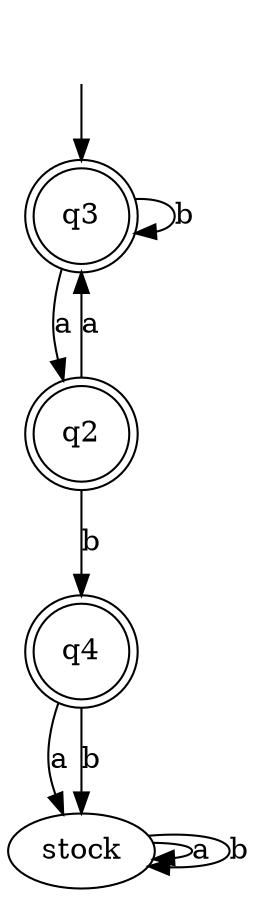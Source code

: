 digraph {
	start [style = "invis"]
	start -> "q3"
	"q2" [shape=doublecircle]
	"q3" [shape=doublecircle]
	"q2" -> "q3"
[label = "a"]	"q4" [shape=doublecircle]
	"q2" -> "q4"
[label = "b"]	"stock"
	"q4" -> "stock"
[label = "a"]	"q4" -> "stock"
[label = "b"]	"q3" -> "q2"
[label = "a"]	"q3" -> "q3"
[label = "b"]	"stock" -> "stock"
[label = "a"]	"stock" -> "stock"
[label = "b"]}